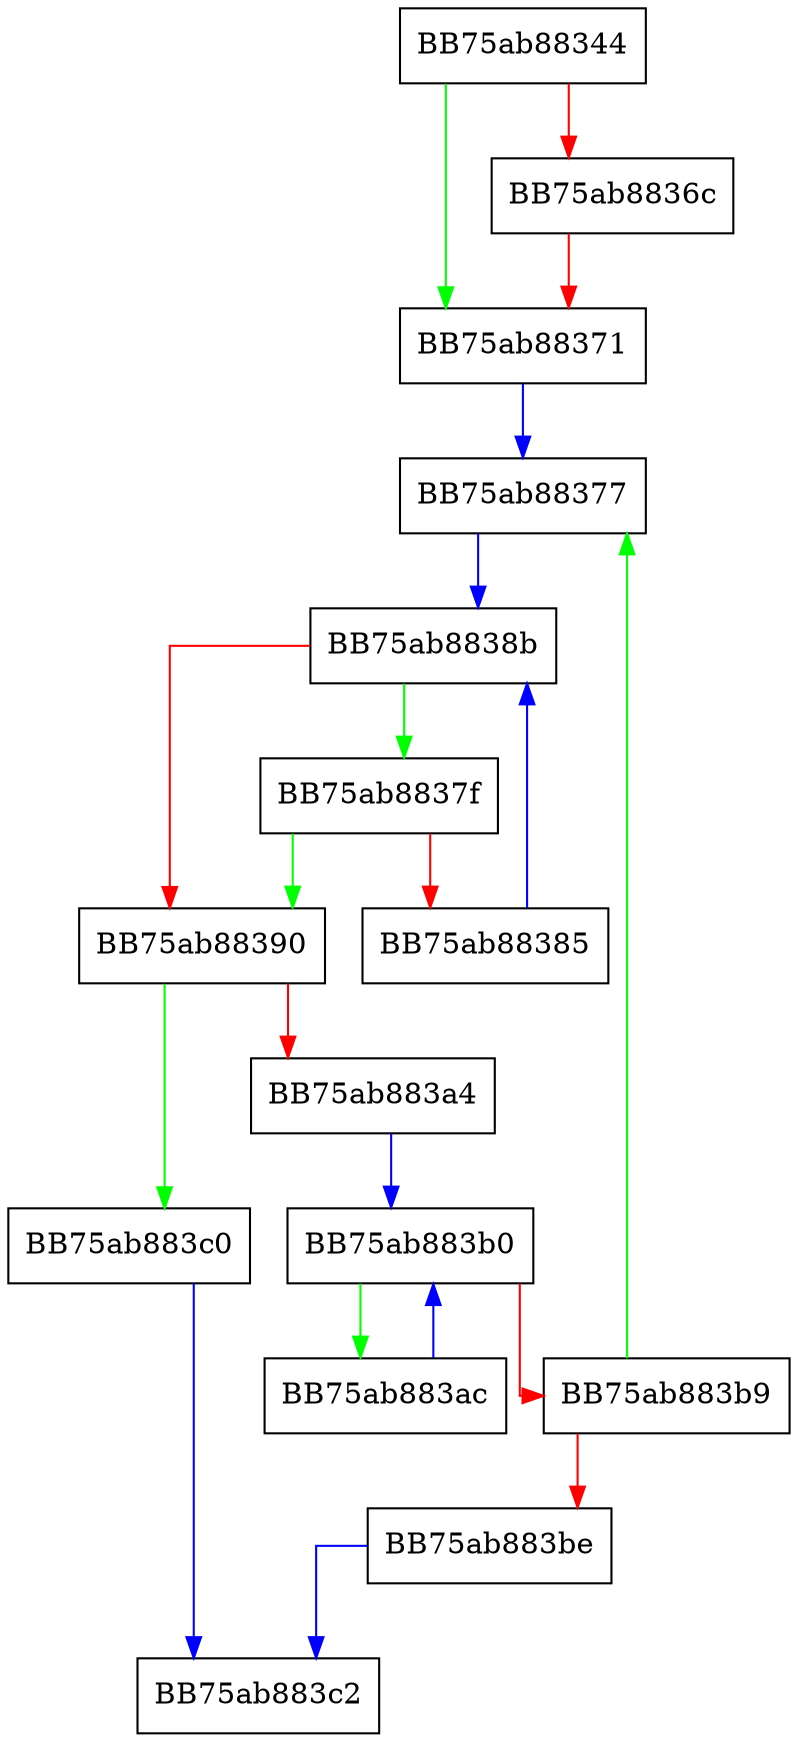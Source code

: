 digraph MatchCertString {
  node [shape="box"];
  graph [splines=ortho];
  BB75ab88344 -> BB75ab88371 [color="green"];
  BB75ab88344 -> BB75ab8836c [color="red"];
  BB75ab8836c -> BB75ab88371 [color="red"];
  BB75ab88371 -> BB75ab88377 [color="blue"];
  BB75ab88377 -> BB75ab8838b [color="blue"];
  BB75ab8837f -> BB75ab88390 [color="green"];
  BB75ab8837f -> BB75ab88385 [color="red"];
  BB75ab88385 -> BB75ab8838b [color="blue"];
  BB75ab8838b -> BB75ab8837f [color="green"];
  BB75ab8838b -> BB75ab88390 [color="red"];
  BB75ab88390 -> BB75ab883c0 [color="green"];
  BB75ab88390 -> BB75ab883a4 [color="red"];
  BB75ab883a4 -> BB75ab883b0 [color="blue"];
  BB75ab883ac -> BB75ab883b0 [color="blue"];
  BB75ab883b0 -> BB75ab883ac [color="green"];
  BB75ab883b0 -> BB75ab883b9 [color="red"];
  BB75ab883b9 -> BB75ab88377 [color="green"];
  BB75ab883b9 -> BB75ab883be [color="red"];
  BB75ab883be -> BB75ab883c2 [color="blue"];
  BB75ab883c0 -> BB75ab883c2 [color="blue"];
}